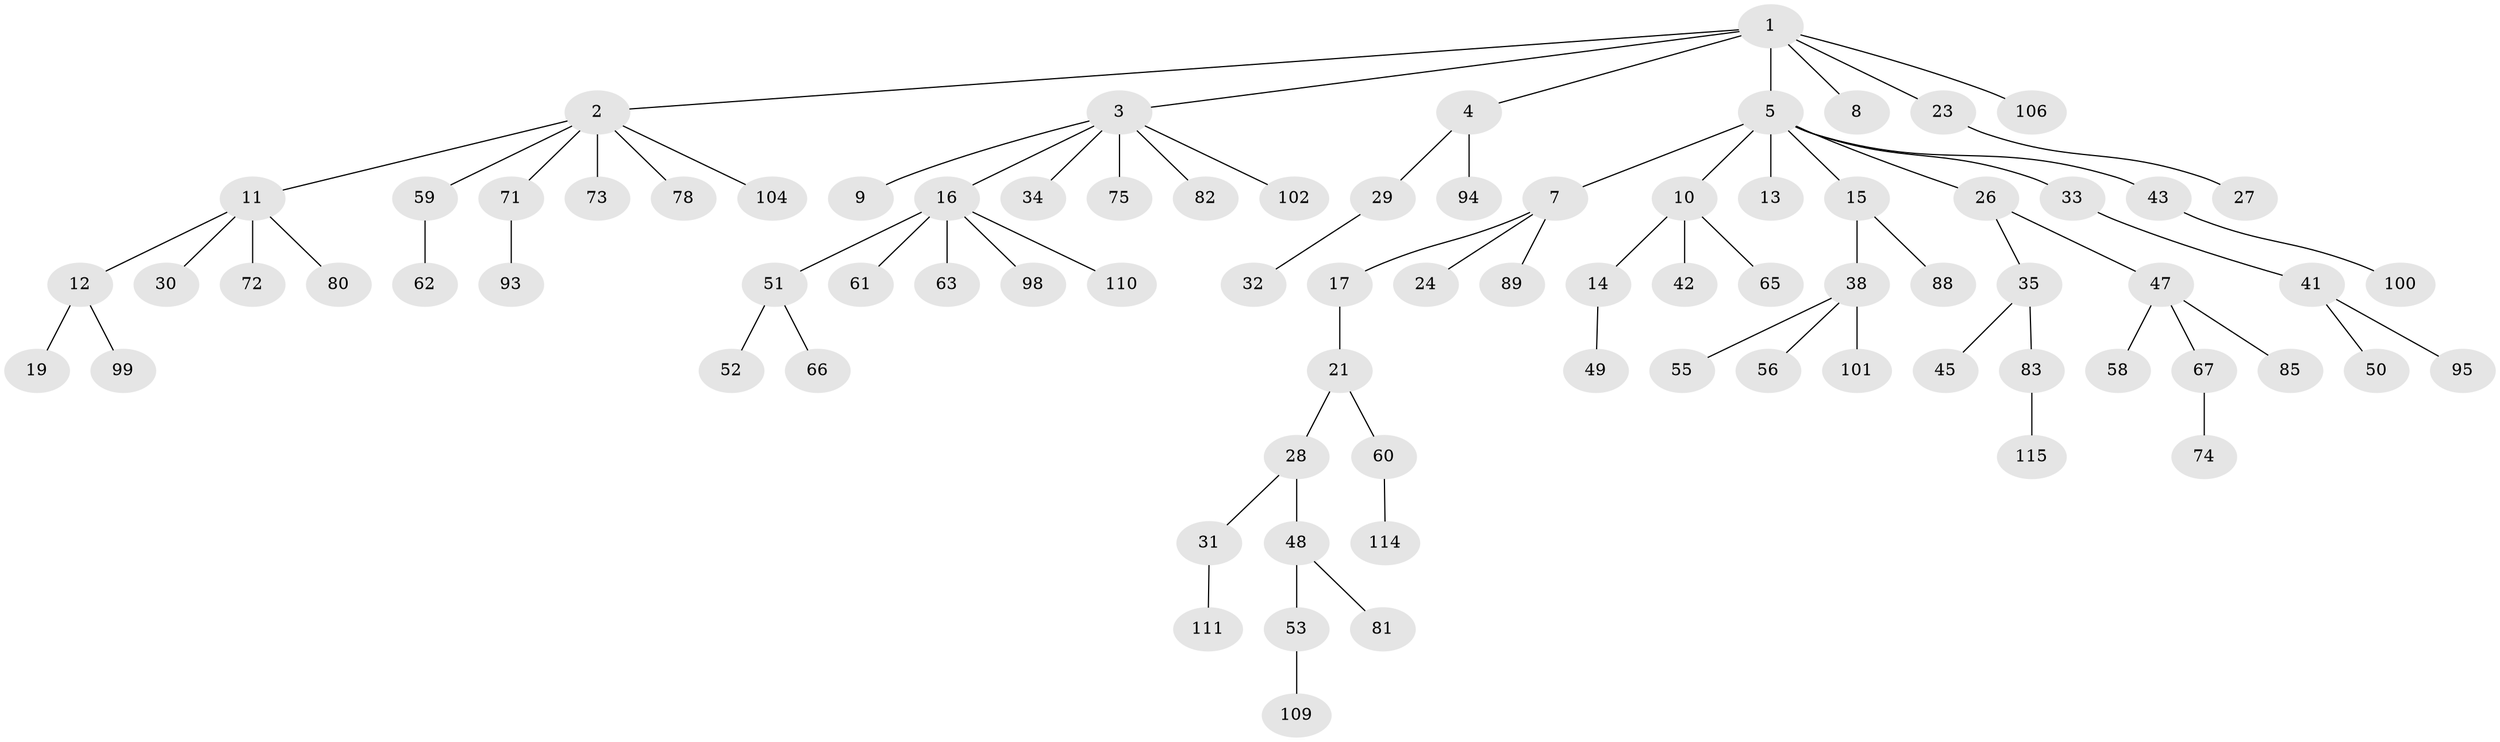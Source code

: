 // original degree distribution, {7: 0.017241379310344827, 5: 0.04310344827586207, 3: 0.09482758620689655, 4: 0.06896551724137931, 1: 0.5, 2: 0.2672413793103448, 6: 0.008620689655172414}
// Generated by graph-tools (version 1.1) at 2025/11/02/27/25 16:11:28]
// undirected, 81 vertices, 80 edges
graph export_dot {
graph [start="1"]
  node [color=gray90,style=filled];
  1 [super="+96"];
  2 [super="+40"];
  3 [super="+18"];
  4 [super="+37"];
  5 [super="+6"];
  7 [super="+70"];
  8;
  9;
  10 [super="+25"];
  11 [super="+20"];
  12 [super="+69"];
  13 [super="+116"];
  14;
  15 [super="+22"];
  16 [super="+77"];
  17;
  19 [super="+84"];
  21 [super="+36"];
  23 [super="+97"];
  24;
  26 [super="+87"];
  27 [super="+46"];
  28 [super="+108"];
  29;
  30;
  31 [super="+64"];
  32;
  33 [super="+57"];
  34 [super="+39"];
  35 [super="+44"];
  38 [super="+79"];
  41 [super="+113"];
  42;
  43;
  45;
  47 [super="+54"];
  48 [super="+68"];
  49;
  50;
  51;
  52;
  53;
  55;
  56 [super="+90"];
  58;
  59 [super="+105"];
  60 [super="+107"];
  61 [super="+86"];
  62 [super="+76"];
  63;
  65 [super="+92"];
  66;
  67;
  71;
  72;
  73;
  74;
  75;
  78;
  80;
  81;
  82 [super="+91"];
  83;
  85 [super="+112"];
  88;
  89;
  93 [super="+103"];
  94;
  95;
  98;
  99;
  100;
  101;
  102;
  104;
  106;
  109;
  110;
  111;
  114;
  115;
  1 -- 2;
  1 -- 3;
  1 -- 4;
  1 -- 5;
  1 -- 8;
  1 -- 23;
  1 -- 106;
  2 -- 11;
  2 -- 73;
  2 -- 104;
  2 -- 59;
  2 -- 78;
  2 -- 71;
  3 -- 9;
  3 -- 16;
  3 -- 34;
  3 -- 75;
  3 -- 82;
  3 -- 102;
  4 -- 29;
  4 -- 94;
  5 -- 10;
  5 -- 15;
  5 -- 43;
  5 -- 33;
  5 -- 7;
  5 -- 26;
  5 -- 13;
  7 -- 17;
  7 -- 24;
  7 -- 89;
  10 -- 14;
  10 -- 42;
  10 -- 65;
  11 -- 12;
  11 -- 30;
  11 -- 72;
  11 -- 80;
  12 -- 19;
  12 -- 99;
  14 -- 49;
  15 -- 38;
  15 -- 88;
  16 -- 51;
  16 -- 61;
  16 -- 63;
  16 -- 110;
  16 -- 98;
  17 -- 21;
  21 -- 28;
  21 -- 60;
  23 -- 27;
  26 -- 35;
  26 -- 47;
  28 -- 31;
  28 -- 48;
  29 -- 32;
  31 -- 111;
  33 -- 41;
  35 -- 45;
  35 -- 83;
  38 -- 55;
  38 -- 56;
  38 -- 101;
  41 -- 50;
  41 -- 95;
  43 -- 100;
  47 -- 58;
  47 -- 67;
  47 -- 85;
  48 -- 53;
  48 -- 81;
  51 -- 52;
  51 -- 66;
  53 -- 109;
  59 -- 62;
  60 -- 114;
  67 -- 74;
  71 -- 93;
  83 -- 115;
}
